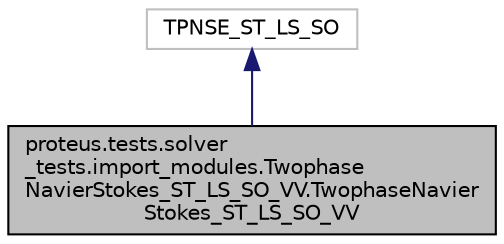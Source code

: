digraph "proteus.tests.solver_tests.import_modules.TwophaseNavierStokes_ST_LS_SO_VV.TwophaseNavierStokes_ST_LS_SO_VV"
{
 // LATEX_PDF_SIZE
  edge [fontname="Helvetica",fontsize="10",labelfontname="Helvetica",labelfontsize="10"];
  node [fontname="Helvetica",fontsize="10",shape=record];
  Node1 [label="proteus.tests.solver\l_tests.import_modules.Twophase\lNavierStokes_ST_LS_SO_VV.TwophaseNavier\lStokes_ST_LS_SO_VV",height=0.2,width=0.4,color="black", fillcolor="grey75", style="filled", fontcolor="black",tooltip=" "];
  Node2 -> Node1 [dir="back",color="midnightblue",fontsize="10",style="solid",fontname="Helvetica"];
  Node2 [label="TPNSE_ST_LS_SO",height=0.2,width=0.4,color="grey75", fillcolor="white", style="filled",tooltip=" "];
}
